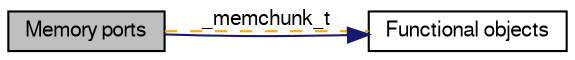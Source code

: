digraph "Memory ports"
{
  edge [fontname="FreeSans",fontsize="10",labelfontname="FreeSans",labelfontsize="10"];
  node [fontname="FreeSans",fontsize="10",shape=record];
  rankdir=LR;
  Node0 [label="Memory ports",height=0.2,width=0.4,color="black", fillcolor="grey75", style="filled" fontcolor="black"];
  Node1 [label="Functional objects",height=0.2,width=0.4,color="black", fillcolor="white", style="filled",URL="$group__FunctionalObjects.html",tooltip="A functional object is a general way to add natively implemented objects to muSE."];
  Node1->Node0 [shape=plaintext, color="midnightblue", dir="back", style="solid"];
  Node0->Node1 [shape=plaintext, label="_memchunk_t", color="orange", dir="none", style="dashed"];
}

